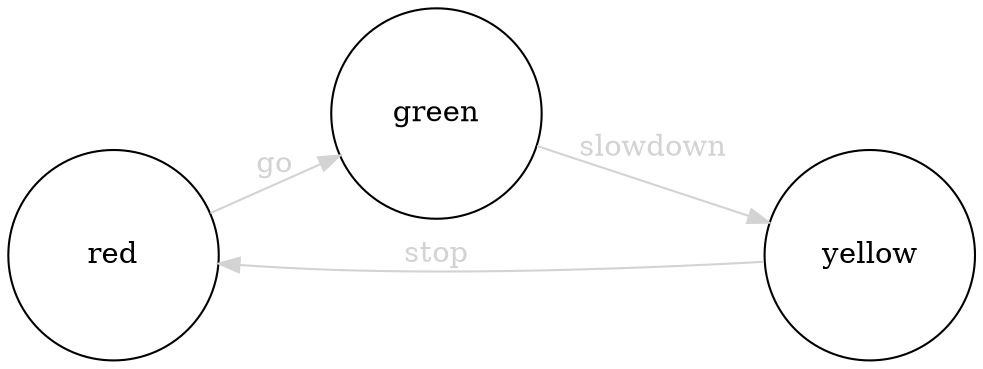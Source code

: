 digraph semaphore {
    rankdir=LR;
    bgcolor="transparent"
    overlap=prism2000
    overlap_shrink=true

    node [
        color=black
        fontcolor=black
        width=1.4,
        height=1.4,
        fixedsize=true,
        fillcolor=white,
        style="filled,solid"
        shape="circle"] red;
    node [
        color=black
        fontcolor=black
        width=1.4,
        height=1.4,
        fixedsize=true,
        fillcolor=white,
        style="filled,solid"
        shape="circle"] green;
    node [
        color=black
        fontcolor=black
        width=1.4,
        height=1.4,
        fixedsize=true,
        fillcolor=white,
        style="filled,solid"
        shape="circle"
    ] yellow;

    edge [
        splines="curved"
        color=lightgray
        fontcolor=lightgray
        #labelfloat=true
    ]


    green -> yellow [label="slowdown"];
    yellow -> red [label="stop"];
    red -> green [label="go"];
}
